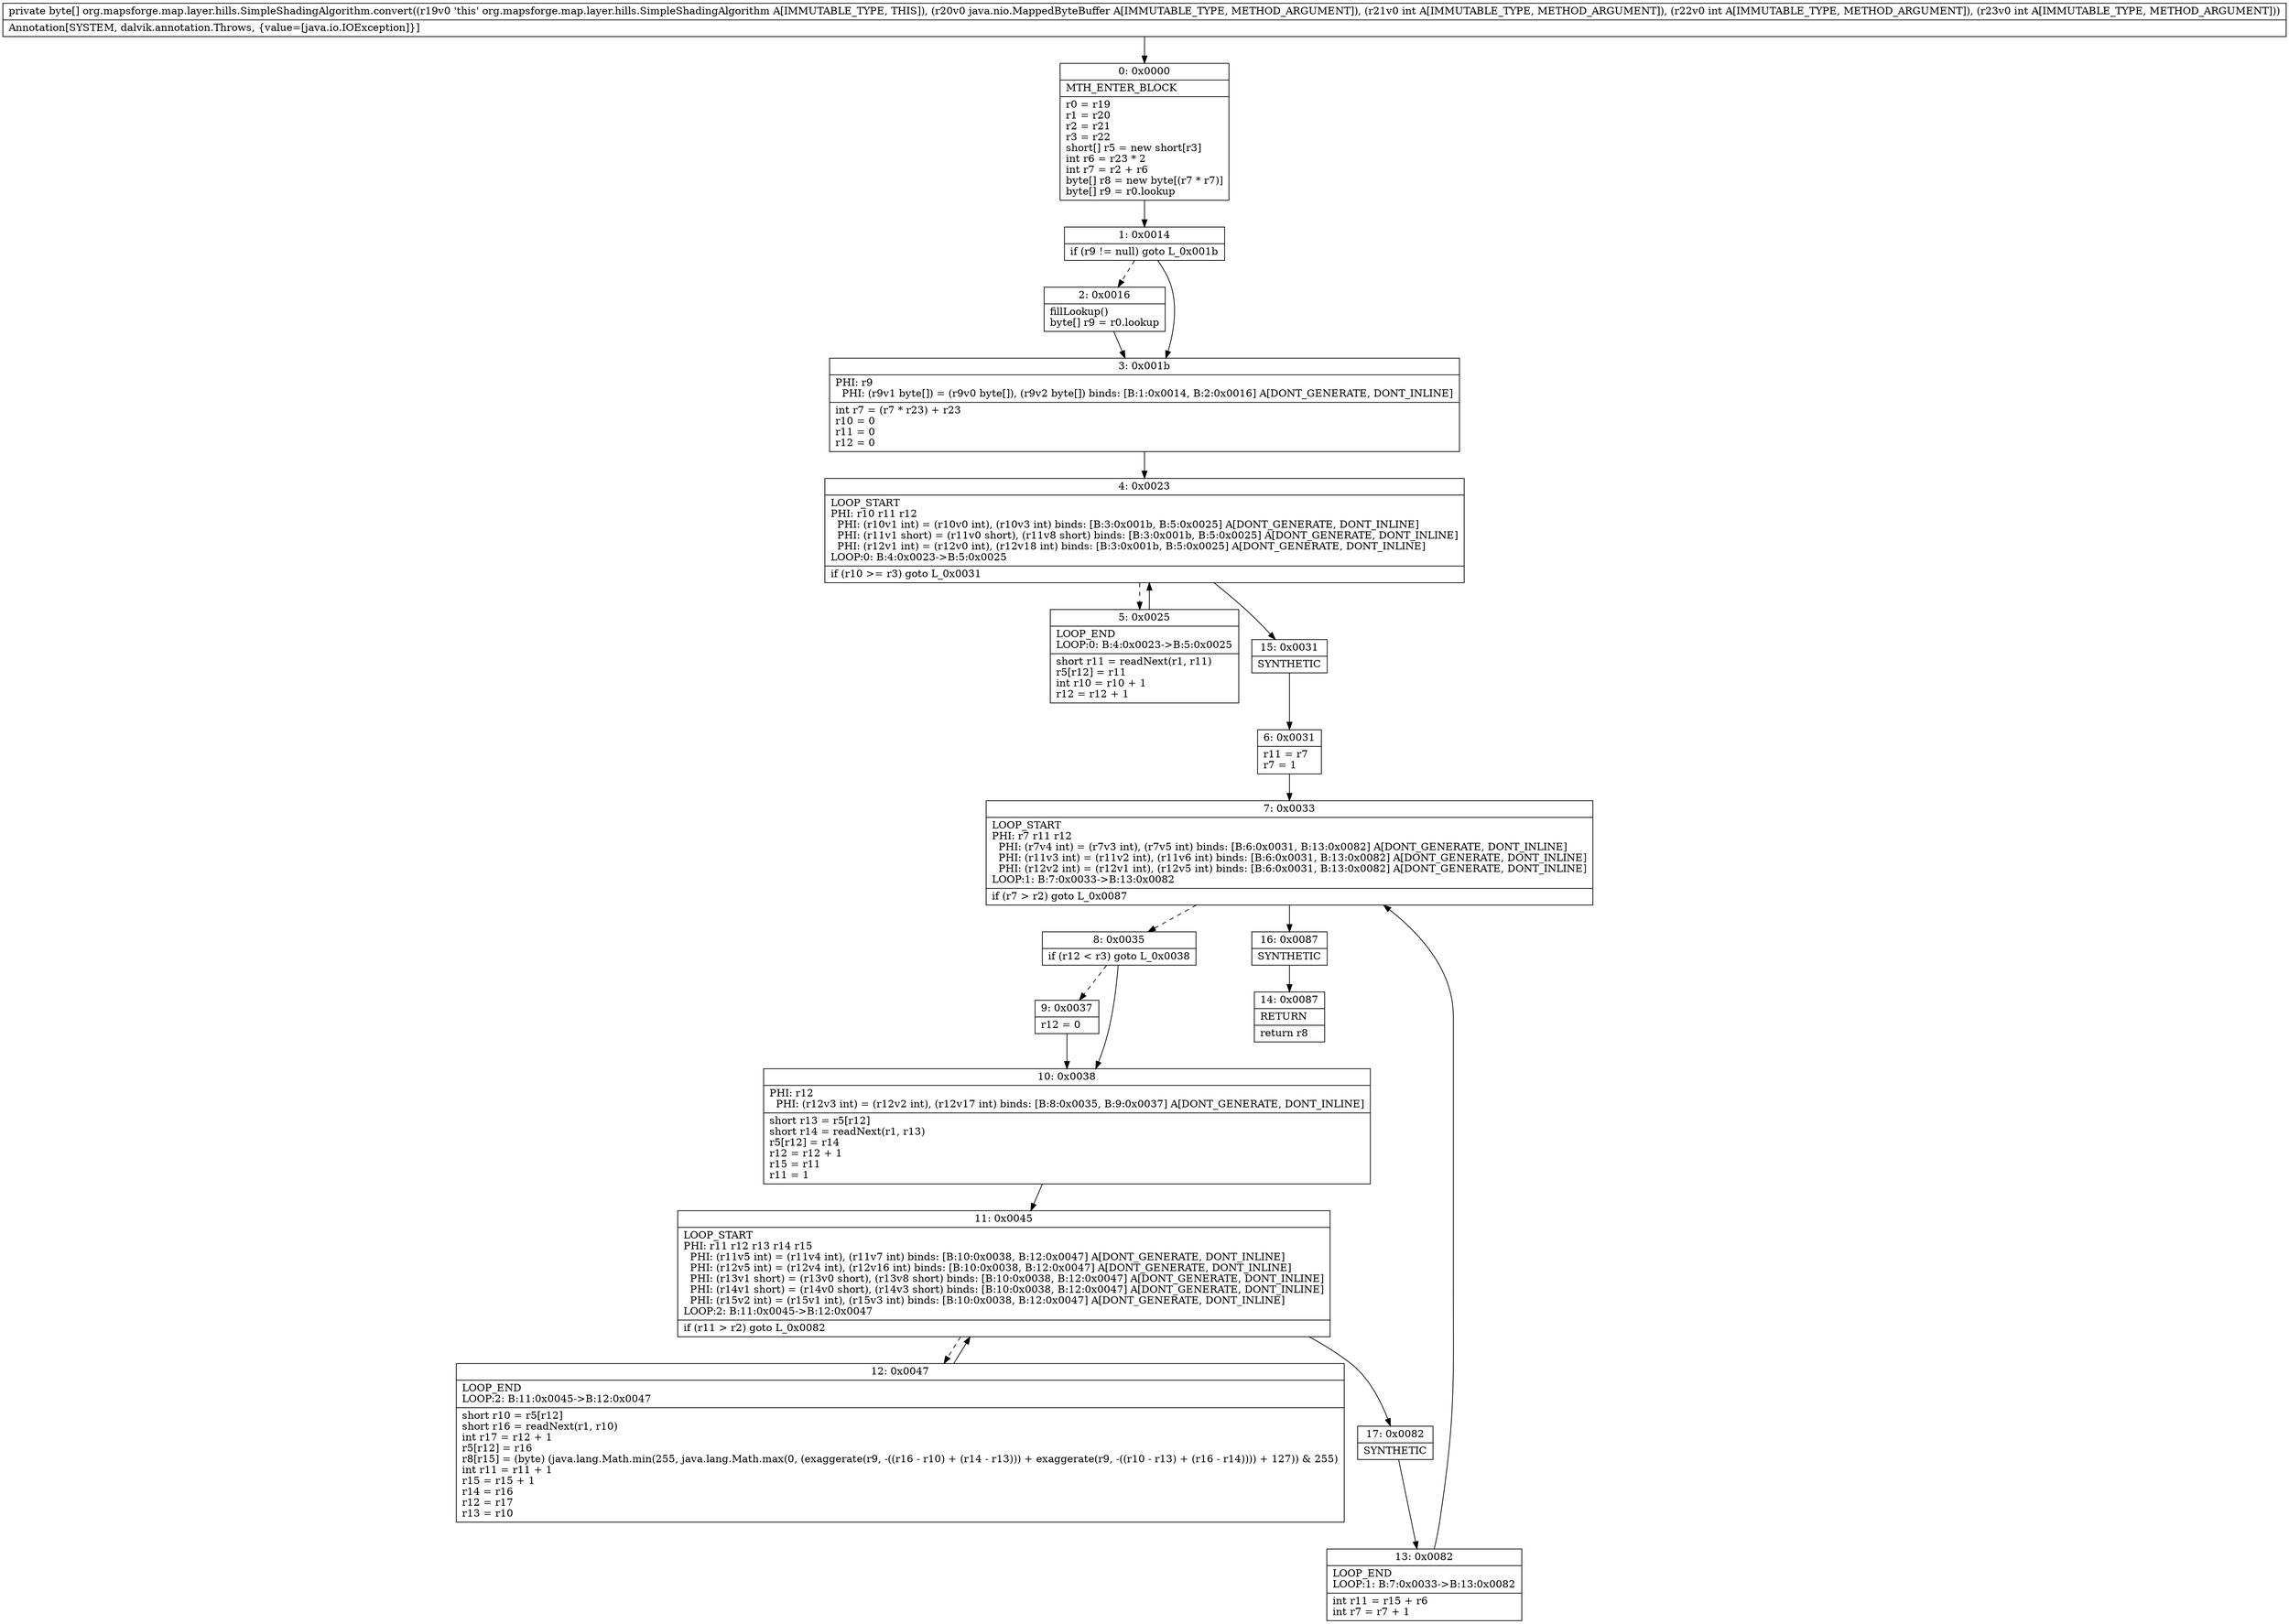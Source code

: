digraph "CFG fororg.mapsforge.map.layer.hills.SimpleShadingAlgorithm.convert(Ljava\/nio\/MappedByteBuffer;III)[B" {
Node_0 [shape=record,label="{0\:\ 0x0000|MTH_ENTER_BLOCK\l|r0 = r19\lr1 = r20\lr2 = r21\lr3 = r22\lshort[] r5 = new short[r3]\lint r6 = r23 * 2\lint r7 = r2 + r6\lbyte[] r8 = new byte[(r7 * r7)]\lbyte[] r9 = r0.lookup\l}"];
Node_1 [shape=record,label="{1\:\ 0x0014|if (r9 != null) goto L_0x001b\l}"];
Node_2 [shape=record,label="{2\:\ 0x0016|fillLookup()\lbyte[] r9 = r0.lookup\l}"];
Node_3 [shape=record,label="{3\:\ 0x001b|PHI: r9 \l  PHI: (r9v1 byte[]) = (r9v0 byte[]), (r9v2 byte[]) binds: [B:1:0x0014, B:2:0x0016] A[DONT_GENERATE, DONT_INLINE]\l|int r7 = (r7 * r23) + r23\lr10 = 0\lr11 = 0\lr12 = 0\l}"];
Node_4 [shape=record,label="{4\:\ 0x0023|LOOP_START\lPHI: r10 r11 r12 \l  PHI: (r10v1 int) = (r10v0 int), (r10v3 int) binds: [B:3:0x001b, B:5:0x0025] A[DONT_GENERATE, DONT_INLINE]\l  PHI: (r11v1 short) = (r11v0 short), (r11v8 short) binds: [B:3:0x001b, B:5:0x0025] A[DONT_GENERATE, DONT_INLINE]\l  PHI: (r12v1 int) = (r12v0 int), (r12v18 int) binds: [B:3:0x001b, B:5:0x0025] A[DONT_GENERATE, DONT_INLINE]\lLOOP:0: B:4:0x0023\-\>B:5:0x0025\l|if (r10 \>= r3) goto L_0x0031\l}"];
Node_5 [shape=record,label="{5\:\ 0x0025|LOOP_END\lLOOP:0: B:4:0x0023\-\>B:5:0x0025\l|short r11 = readNext(r1, r11)\lr5[r12] = r11\lint r10 = r10 + 1\lr12 = r12 + 1\l}"];
Node_6 [shape=record,label="{6\:\ 0x0031|r11 = r7\lr7 = 1\l}"];
Node_7 [shape=record,label="{7\:\ 0x0033|LOOP_START\lPHI: r7 r11 r12 \l  PHI: (r7v4 int) = (r7v3 int), (r7v5 int) binds: [B:6:0x0031, B:13:0x0082] A[DONT_GENERATE, DONT_INLINE]\l  PHI: (r11v3 int) = (r11v2 int), (r11v6 int) binds: [B:6:0x0031, B:13:0x0082] A[DONT_GENERATE, DONT_INLINE]\l  PHI: (r12v2 int) = (r12v1 int), (r12v5 int) binds: [B:6:0x0031, B:13:0x0082] A[DONT_GENERATE, DONT_INLINE]\lLOOP:1: B:7:0x0033\-\>B:13:0x0082\l|if (r7 \> r2) goto L_0x0087\l}"];
Node_8 [shape=record,label="{8\:\ 0x0035|if (r12 \< r3) goto L_0x0038\l}"];
Node_9 [shape=record,label="{9\:\ 0x0037|r12 = 0\l}"];
Node_10 [shape=record,label="{10\:\ 0x0038|PHI: r12 \l  PHI: (r12v3 int) = (r12v2 int), (r12v17 int) binds: [B:8:0x0035, B:9:0x0037] A[DONT_GENERATE, DONT_INLINE]\l|short r13 = r5[r12]\lshort r14 = readNext(r1, r13)\lr5[r12] = r14\lr12 = r12 + 1\lr15 = r11\lr11 = 1\l}"];
Node_11 [shape=record,label="{11\:\ 0x0045|LOOP_START\lPHI: r11 r12 r13 r14 r15 \l  PHI: (r11v5 int) = (r11v4 int), (r11v7 int) binds: [B:10:0x0038, B:12:0x0047] A[DONT_GENERATE, DONT_INLINE]\l  PHI: (r12v5 int) = (r12v4 int), (r12v16 int) binds: [B:10:0x0038, B:12:0x0047] A[DONT_GENERATE, DONT_INLINE]\l  PHI: (r13v1 short) = (r13v0 short), (r13v8 short) binds: [B:10:0x0038, B:12:0x0047] A[DONT_GENERATE, DONT_INLINE]\l  PHI: (r14v1 short) = (r14v0 short), (r14v3 short) binds: [B:10:0x0038, B:12:0x0047] A[DONT_GENERATE, DONT_INLINE]\l  PHI: (r15v2 int) = (r15v1 int), (r15v3 int) binds: [B:10:0x0038, B:12:0x0047] A[DONT_GENERATE, DONT_INLINE]\lLOOP:2: B:11:0x0045\-\>B:12:0x0047\l|if (r11 \> r2) goto L_0x0082\l}"];
Node_12 [shape=record,label="{12\:\ 0x0047|LOOP_END\lLOOP:2: B:11:0x0045\-\>B:12:0x0047\l|short r10 = r5[r12]\lshort r16 = readNext(r1, r10)\lint r17 = r12 + 1\lr5[r12] = r16\lr8[r15] = (byte) (java.lang.Math.min(255, java.lang.Math.max(0, (exaggerate(r9, \-((r16 \- r10) + (r14 \- r13))) + exaggerate(r9, \-((r10 \- r13) + (r16 \- r14)))) + 127)) & 255)\lint r11 = r11 + 1\lr15 = r15 + 1\lr14 = r16\lr12 = r17\lr13 = r10\l}"];
Node_13 [shape=record,label="{13\:\ 0x0082|LOOP_END\lLOOP:1: B:7:0x0033\-\>B:13:0x0082\l|int r11 = r15 + r6\lint r7 = r7 + 1\l}"];
Node_14 [shape=record,label="{14\:\ 0x0087|RETURN\l|return r8\l}"];
Node_15 [shape=record,label="{15\:\ 0x0031|SYNTHETIC\l}"];
Node_16 [shape=record,label="{16\:\ 0x0087|SYNTHETIC\l}"];
Node_17 [shape=record,label="{17\:\ 0x0082|SYNTHETIC\l}"];
MethodNode[shape=record,label="{private byte[] org.mapsforge.map.layer.hills.SimpleShadingAlgorithm.convert((r19v0 'this' org.mapsforge.map.layer.hills.SimpleShadingAlgorithm A[IMMUTABLE_TYPE, THIS]), (r20v0 java.nio.MappedByteBuffer A[IMMUTABLE_TYPE, METHOD_ARGUMENT]), (r21v0 int A[IMMUTABLE_TYPE, METHOD_ARGUMENT]), (r22v0 int A[IMMUTABLE_TYPE, METHOD_ARGUMENT]), (r23v0 int A[IMMUTABLE_TYPE, METHOD_ARGUMENT]))  | Annotation[SYSTEM, dalvik.annotation.Throws, \{value=[java.io.IOException]\}]\l}"];
MethodNode -> Node_0;
Node_0 -> Node_1;
Node_1 -> Node_2[style=dashed];
Node_1 -> Node_3;
Node_2 -> Node_3;
Node_3 -> Node_4;
Node_4 -> Node_5[style=dashed];
Node_4 -> Node_15;
Node_5 -> Node_4;
Node_6 -> Node_7;
Node_7 -> Node_8[style=dashed];
Node_7 -> Node_16;
Node_8 -> Node_9[style=dashed];
Node_8 -> Node_10;
Node_9 -> Node_10;
Node_10 -> Node_11;
Node_11 -> Node_12[style=dashed];
Node_11 -> Node_17;
Node_12 -> Node_11;
Node_13 -> Node_7;
Node_15 -> Node_6;
Node_16 -> Node_14;
Node_17 -> Node_13;
}

